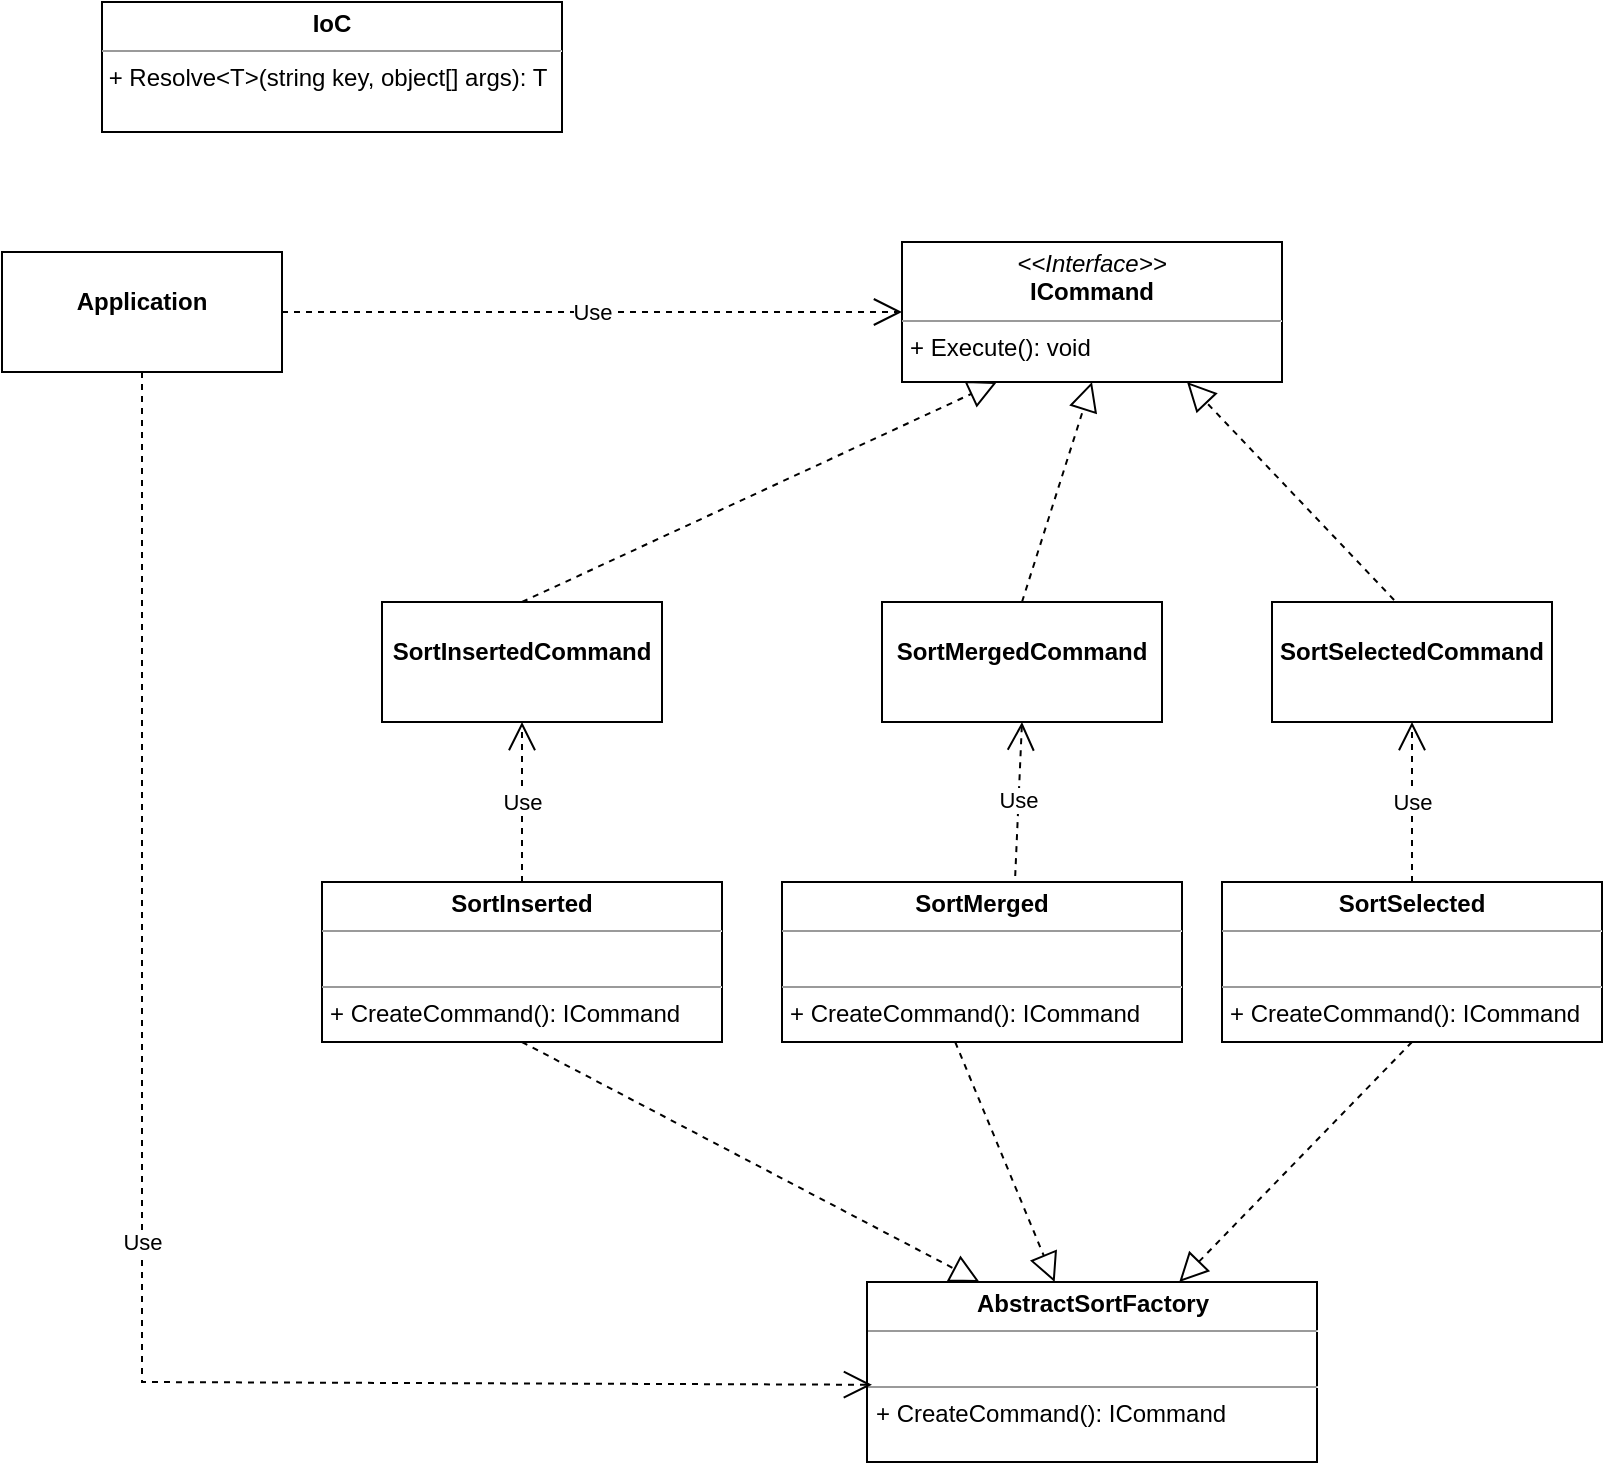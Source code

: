 <mxfile version="21.5.0" type="github" pages="2">
  <diagram id="C5RBs43oDa-KdzZeNtuy" name="Page-1">
    <mxGraphModel dx="1434" dy="908" grid="1" gridSize="10" guides="1" tooltips="1" connect="1" arrows="1" fold="1" page="1" pageScale="1" pageWidth="827" pageHeight="1169" math="0" shadow="0">
      <root>
        <mxCell id="WIyWlLk6GJQsqaUBKTNV-0" />
        <mxCell id="WIyWlLk6GJQsqaUBKTNV-1" parent="WIyWlLk6GJQsqaUBKTNV-0" />
        <mxCell id="_O13XTmmpQAEjjd1Edn_-1" value="&lt;p style=&quot;margin:0px;margin-top:4px;text-align:center;&quot;&gt;&lt;i&gt;&amp;lt;&amp;lt;Interface&amp;gt;&amp;gt;&lt;/i&gt;&lt;br&gt;&lt;b&gt;ICommand&lt;/b&gt;&lt;/p&gt;&lt;hr size=&quot;1&quot;&gt;&lt;p style=&quot;margin:0px;margin-left:4px;&quot;&gt;&lt;span style=&quot;background-color: initial;&quot;&gt;+ Execute(): void&amp;nbsp;&lt;/span&gt;&lt;br&gt;&lt;/p&gt;" style="verticalAlign=top;align=left;overflow=fill;fontSize=12;fontFamily=Helvetica;html=1;whiteSpace=wrap;" vertex="1" parent="WIyWlLk6GJQsqaUBKTNV-1">
          <mxGeometry x="460" y="160" width="190" height="70" as="geometry" />
        </mxCell>
        <mxCell id="_O13XTmmpQAEjjd1Edn_-2" value="&lt;p style=&quot;margin:0px;margin-top:4px;text-align:center;&quot;&gt;&lt;br&gt;&lt;b&gt;SortInsertedCommand&lt;/b&gt;&lt;/p&gt;" style="verticalAlign=top;align=left;overflow=fill;fontSize=12;fontFamily=Helvetica;html=1;whiteSpace=wrap;" vertex="1" parent="WIyWlLk6GJQsqaUBKTNV-1">
          <mxGeometry x="200" y="340" width="140" height="60" as="geometry" />
        </mxCell>
        <mxCell id="_O13XTmmpQAEjjd1Edn_-3" value="&lt;p style=&quot;margin:0px;margin-top:4px;text-align:center;&quot;&gt;&lt;br&gt;&lt;b&gt;SortMergedCommand&lt;/b&gt;&lt;/p&gt;" style="verticalAlign=top;align=left;overflow=fill;fontSize=12;fontFamily=Helvetica;html=1;whiteSpace=wrap;" vertex="1" parent="WIyWlLk6GJQsqaUBKTNV-1">
          <mxGeometry x="450" y="340" width="140" height="60" as="geometry" />
        </mxCell>
        <mxCell id="_O13XTmmpQAEjjd1Edn_-4" value="&lt;p style=&quot;margin:0px;margin-top:4px;text-align:center;&quot;&gt;&lt;br&gt;&lt;b&gt;SortSelectedCommand&lt;/b&gt;&lt;/p&gt;" style="verticalAlign=top;align=left;overflow=fill;fontSize=12;fontFamily=Helvetica;html=1;whiteSpace=wrap;" vertex="1" parent="WIyWlLk6GJQsqaUBKTNV-1">
          <mxGeometry x="645" y="340" width="140" height="60" as="geometry" />
        </mxCell>
        <mxCell id="_O13XTmmpQAEjjd1Edn_-5" value="" style="endArrow=block;dashed=1;endFill=0;endSize=12;html=1;rounded=0;entryX=0.25;entryY=1;entryDx=0;entryDy=0;exitX=0.5;exitY=0;exitDx=0;exitDy=0;" edge="1" parent="WIyWlLk6GJQsqaUBKTNV-1" source="_O13XTmmpQAEjjd1Edn_-2" target="_O13XTmmpQAEjjd1Edn_-1">
          <mxGeometry width="160" relative="1" as="geometry">
            <mxPoint x="320" y="470" as="sourcePoint" />
            <mxPoint x="480" y="470" as="targetPoint" />
          </mxGeometry>
        </mxCell>
        <mxCell id="_O13XTmmpQAEjjd1Edn_-6" value="" style="endArrow=block;dashed=1;endFill=0;endSize=12;html=1;rounded=0;exitX=0.5;exitY=0;exitDx=0;exitDy=0;exitPerimeter=0;entryX=0.5;entryY=1;entryDx=0;entryDy=0;" edge="1" parent="WIyWlLk6GJQsqaUBKTNV-1" source="_O13XTmmpQAEjjd1Edn_-3" target="_O13XTmmpQAEjjd1Edn_-1">
          <mxGeometry width="160" relative="1" as="geometry">
            <mxPoint x="580" y="270" as="sourcePoint" />
            <mxPoint x="570" y="140" as="targetPoint" />
          </mxGeometry>
        </mxCell>
        <mxCell id="_O13XTmmpQAEjjd1Edn_-7" value="" style="endArrow=block;dashed=1;endFill=0;endSize=12;html=1;rounded=0;entryX=0.75;entryY=1;entryDx=0;entryDy=0;exitX=0.436;exitY=-0.017;exitDx=0;exitDy=0;exitPerimeter=0;" edge="1" parent="WIyWlLk6GJQsqaUBKTNV-1" source="_O13XTmmpQAEjjd1Edn_-4" target="_O13XTmmpQAEjjd1Edn_-1">
          <mxGeometry width="160" relative="1" as="geometry">
            <mxPoint x="460" y="220" as="sourcePoint" />
            <mxPoint x="595" y="160" as="targetPoint" />
          </mxGeometry>
        </mxCell>
        <object label="&lt;p style=&quot;margin:0px;margin-top:4px;text-align:center;&quot;&gt;&lt;b&gt;IoC&lt;/b&gt;&lt;/p&gt;&lt;hr size=&quot;1&quot;&gt;&lt;p style=&quot;margin:0px;margin-left:4px;&quot;&gt;&lt;/p&gt;&amp;nbsp;+ Resolve&amp;lt;T&amp;gt;(string key, object[] args): T" ew="df" id="_O13XTmmpQAEjjd1Edn_-11">
          <mxCell style="verticalAlign=top;align=left;overflow=fill;fontSize=12;fontFamily=Helvetica;html=1;whiteSpace=wrap;" vertex="1" parent="WIyWlLk6GJQsqaUBKTNV-1">
            <mxGeometry x="60" y="40" width="230" height="65" as="geometry" />
          </mxCell>
        </object>
        <mxCell id="_O13XTmmpQAEjjd1Edn_-13" value="Use" style="endArrow=open;endSize=12;dashed=1;html=1;rounded=0;entryX=0;entryY=0.5;entryDx=0;entryDy=0;" edge="1" parent="WIyWlLk6GJQsqaUBKTNV-1" source="_O13XTmmpQAEjjd1Edn_-33" target="_O13XTmmpQAEjjd1Edn_-1">
          <mxGeometry width="160" relative="1" as="geometry">
            <mxPoint x="255" y="230" as="sourcePoint" />
            <mxPoint x="400" y="230" as="targetPoint" />
          </mxGeometry>
        </mxCell>
        <mxCell id="_O13XTmmpQAEjjd1Edn_-20" value="&lt;p style=&quot;margin:0px;margin-top:4px;text-align:center;&quot;&gt;&lt;b style=&quot;border-color: var(--border-color);&quot;&gt;AbstractSortFactory&lt;/b&gt;&lt;br&gt;&lt;/p&gt;&lt;hr size=&quot;1&quot;&gt;&lt;p style=&quot;margin:0px;margin-left:4px;&quot;&gt;&lt;br&gt;&lt;/p&gt;&lt;hr size=&quot;1&quot;&gt;&lt;p style=&quot;margin:0px;margin-left:4px;&quot;&gt;&lt;span style=&quot;border-color: var(--border-color); text-align: center;&quot;&gt;+ CreateCommand():&amp;nbsp;&lt;span style=&quot;border-color: var(--border-color);&quot;&gt;ICommand&lt;/span&gt;&lt;/span&gt;&lt;br&gt;&lt;/p&gt;" style="verticalAlign=top;align=left;overflow=fill;fontSize=12;fontFamily=Helvetica;html=1;whiteSpace=wrap;" vertex="1" parent="WIyWlLk6GJQsqaUBKTNV-1">
          <mxGeometry x="442.5" y="680" width="225" height="90" as="geometry" />
        </mxCell>
        <mxCell id="_O13XTmmpQAEjjd1Edn_-22" value="&lt;p style=&quot;margin:0px;margin-top:4px;text-align:center;&quot;&gt;&lt;b style=&quot;border-color: var(--border-color);&quot;&gt;SortInserted&lt;/b&gt;&lt;br&gt;&lt;/p&gt;&lt;hr size=&quot;1&quot;&gt;&lt;p style=&quot;margin:0px;margin-left:4px;&quot;&gt;&lt;br&gt;&lt;/p&gt;&lt;hr size=&quot;1&quot;&gt;&lt;p style=&quot;margin:0px;margin-left:4px;&quot;&gt;+ CreateCommand():&amp;nbsp;&lt;span style=&quot;border-color: var(--border-color); text-align: center;&quot;&gt;ICommand&lt;/span&gt;&lt;br&gt;&lt;/p&gt;" style="verticalAlign=top;align=left;overflow=fill;fontSize=12;fontFamily=Helvetica;html=1;whiteSpace=wrap;" vertex="1" parent="WIyWlLk6GJQsqaUBKTNV-1">
          <mxGeometry x="170" y="480" width="200" height="80" as="geometry" />
        </mxCell>
        <mxCell id="_O13XTmmpQAEjjd1Edn_-23" value="&lt;p style=&quot;margin:0px;margin-top:4px;text-align:center;&quot;&gt;&lt;b style=&quot;border-color: var(--border-color);&quot;&gt;SortMerged&lt;/b&gt;&lt;br&gt;&lt;/p&gt;&lt;hr size=&quot;1&quot;&gt;&lt;p style=&quot;margin:0px;margin-left:4px;&quot;&gt;&lt;br&gt;&lt;/p&gt;&lt;hr size=&quot;1&quot;&gt;&lt;p style=&quot;margin:0px;margin-left:4px;&quot;&gt;+ CreateCommand():&amp;nbsp;&lt;span style=&quot;border-color: var(--border-color); text-align: center;&quot;&gt;ICommand&lt;/span&gt;&lt;br&gt;&lt;/p&gt;" style="verticalAlign=top;align=left;overflow=fill;fontSize=12;fontFamily=Helvetica;html=1;whiteSpace=wrap;" vertex="1" parent="WIyWlLk6GJQsqaUBKTNV-1">
          <mxGeometry x="400" y="480" width="200" height="80" as="geometry" />
        </mxCell>
        <mxCell id="_O13XTmmpQAEjjd1Edn_-24" value="&lt;p style=&quot;margin:0px;margin-top:4px;text-align:center;&quot;&gt;&lt;b style=&quot;border-color: var(--border-color);&quot;&gt;SortSelected&lt;/b&gt;&lt;br&gt;&lt;/p&gt;&lt;hr size=&quot;1&quot;&gt;&lt;p style=&quot;margin:0px;margin-left:4px;&quot;&gt;&lt;br&gt;&lt;/p&gt;&lt;hr size=&quot;1&quot;&gt;&lt;p style=&quot;margin:0px;margin-left:4px;&quot;&gt;+ CreateCommand():&amp;nbsp;&lt;span style=&quot;border-color: var(--border-color); text-align: center;&quot;&gt;ICommand&lt;/span&gt;&lt;br&gt;&lt;/p&gt;" style="verticalAlign=top;align=left;overflow=fill;fontSize=12;fontFamily=Helvetica;html=1;whiteSpace=wrap;" vertex="1" parent="WIyWlLk6GJQsqaUBKTNV-1">
          <mxGeometry x="620" y="480" width="190" height="80" as="geometry" />
        </mxCell>
        <mxCell id="_O13XTmmpQAEjjd1Edn_-25" value="" style="endArrow=block;dashed=1;endFill=0;endSize=12;html=1;rounded=0;exitX=0.5;exitY=1;exitDx=0;exitDy=0;" edge="1" parent="WIyWlLk6GJQsqaUBKTNV-1" source="_O13XTmmpQAEjjd1Edn_-24" target="_O13XTmmpQAEjjd1Edn_-20">
          <mxGeometry width="160" relative="1" as="geometry">
            <mxPoint x="450" y="870" as="sourcePoint" />
            <mxPoint x="500" y="790" as="targetPoint" />
          </mxGeometry>
        </mxCell>
        <mxCell id="_O13XTmmpQAEjjd1Edn_-26" value="" style="endArrow=block;dashed=1;endFill=0;endSize=12;html=1;rounded=0;exitX=0.433;exitY=1;exitDx=0;exitDy=0;exitPerimeter=0;" edge="1" parent="WIyWlLk6GJQsqaUBKTNV-1" source="_O13XTmmpQAEjjd1Edn_-23" target="_O13XTmmpQAEjjd1Edn_-20">
          <mxGeometry width="160" relative="1" as="geometry">
            <mxPoint x="280" y="850" as="sourcePoint" />
            <mxPoint x="440" y="850" as="targetPoint" />
          </mxGeometry>
        </mxCell>
        <mxCell id="_O13XTmmpQAEjjd1Edn_-27" value="" style="endArrow=block;dashed=1;endFill=0;endSize=12;html=1;rounded=0;exitX=0.5;exitY=1;exitDx=0;exitDy=0;entryX=0.25;entryY=0;entryDx=0;entryDy=0;" edge="1" parent="WIyWlLk6GJQsqaUBKTNV-1" source="_O13XTmmpQAEjjd1Edn_-22" target="_O13XTmmpQAEjjd1Edn_-20">
          <mxGeometry width="160" relative="1" as="geometry">
            <mxPoint x="90" y="860" as="sourcePoint" />
            <mxPoint x="250" y="860" as="targetPoint" />
          </mxGeometry>
        </mxCell>
        <mxCell id="_O13XTmmpQAEjjd1Edn_-30" value="Use" style="endArrow=open;endSize=12;dashed=1;html=1;rounded=0;entryX=0.5;entryY=1;entryDx=0;entryDy=0;exitX=0.5;exitY=0;exitDx=0;exitDy=0;" edge="1" parent="WIyWlLk6GJQsqaUBKTNV-1" source="_O13XTmmpQAEjjd1Edn_-22" target="_O13XTmmpQAEjjd1Edn_-2">
          <mxGeometry width="160" relative="1" as="geometry">
            <mxPoint x="330" y="570" as="sourcePoint" />
            <mxPoint x="490" y="570" as="targetPoint" />
          </mxGeometry>
        </mxCell>
        <mxCell id="_O13XTmmpQAEjjd1Edn_-31" value="Use" style="endArrow=open;endSize=12;dashed=1;html=1;rounded=0;entryX=0.5;entryY=1;entryDx=0;entryDy=0;exitX=0.583;exitY=-0.037;exitDx=0;exitDy=0;exitPerimeter=0;" edge="1" parent="WIyWlLk6GJQsqaUBKTNV-1" source="_O13XTmmpQAEjjd1Edn_-23" target="_O13XTmmpQAEjjd1Edn_-3">
          <mxGeometry width="160" relative="1" as="geometry">
            <mxPoint x="330" y="570" as="sourcePoint" />
            <mxPoint x="490" y="570" as="targetPoint" />
          </mxGeometry>
        </mxCell>
        <mxCell id="_O13XTmmpQAEjjd1Edn_-32" value="Use" style="endArrow=open;endSize=12;dashed=1;html=1;rounded=0;entryX=0.5;entryY=1;entryDx=0;entryDy=0;exitX=0.5;exitY=0;exitDx=0;exitDy=0;" edge="1" parent="WIyWlLk6GJQsqaUBKTNV-1" source="_O13XTmmpQAEjjd1Edn_-24" target="_O13XTmmpQAEjjd1Edn_-4">
          <mxGeometry width="160" relative="1" as="geometry">
            <mxPoint x="330" y="570" as="sourcePoint" />
            <mxPoint x="490" y="570" as="targetPoint" />
          </mxGeometry>
        </mxCell>
        <mxCell id="_O13XTmmpQAEjjd1Edn_-33" value="&lt;p style=&quot;margin:0px;margin-top:4px;text-align:center;&quot;&gt;&lt;br&gt;&lt;b&gt;Application&lt;/b&gt;&lt;/p&gt;" style="verticalAlign=top;align=left;overflow=fill;fontSize=12;fontFamily=Helvetica;html=1;whiteSpace=wrap;" vertex="1" parent="WIyWlLk6GJQsqaUBKTNV-1">
          <mxGeometry x="10" y="165" width="140" height="60" as="geometry" />
        </mxCell>
        <mxCell id="_O13XTmmpQAEjjd1Edn_-34" value="Use" style="endArrow=open;endSize=12;dashed=1;html=1;rounded=0;entryX=0.011;entryY=0.571;entryDx=0;entryDy=0;entryPerimeter=0;exitX=0.5;exitY=1;exitDx=0;exitDy=0;" edge="1" parent="WIyWlLk6GJQsqaUBKTNV-1" source="_O13XTmmpQAEjjd1Edn_-33" target="_O13XTmmpQAEjjd1Edn_-20">
          <mxGeometry width="160" relative="1" as="geometry">
            <mxPoint x="260" y="790" as="sourcePoint" />
            <mxPoint x="420" y="790" as="targetPoint" />
            <Array as="points">
              <mxPoint x="80" y="730" />
            </Array>
          </mxGeometry>
        </mxCell>
      </root>
    </mxGraphModel>
  </diagram>
  <diagram name="Копия Page-1" id="2J_Evy3QPu0zTtRoiJBw">
    <mxGraphModel dx="1434" dy="908" grid="1" gridSize="10" guides="1" tooltips="1" connect="1" arrows="1" fold="1" page="1" pageScale="1" pageWidth="827" pageHeight="1169" math="0" shadow="0">
      <root>
        <mxCell id="cjBT3rUuxeIWuU0J4Wrc-0" />
        <mxCell id="cjBT3rUuxeIWuU0J4Wrc-1" parent="cjBT3rUuxeIWuU0J4Wrc-0" />
        <mxCell id="cjBT3rUuxeIWuU0J4Wrc-2" value="&lt;p style=&quot;margin:0px;margin-top:4px;text-align:center;&quot;&gt;&lt;i&gt;&amp;lt;&amp;lt;Interface&amp;gt;&amp;gt;&lt;/i&gt;&lt;br&gt;&lt;b&gt;ICommand&lt;/b&gt;&lt;/p&gt;&lt;hr size=&quot;1&quot;&gt;&lt;p style=&quot;margin:0px;margin-left:4px;&quot;&gt;&lt;br&gt;&lt;/p&gt;&lt;p style=&quot;margin:0px;margin-left:4px;&quot;&gt;+ Execute(): void&amp;nbsp;&lt;br&gt;&lt;/p&gt;" style="verticalAlign=top;align=left;overflow=fill;fontSize=12;fontFamily=Helvetica;html=1;whiteSpace=wrap;" vertex="1" parent="cjBT3rUuxeIWuU0J4Wrc-1">
          <mxGeometry x="500" y="180" width="190" height="100" as="geometry" />
        </mxCell>
        <mxCell id="cjBT3rUuxeIWuU0J4Wrc-3" value="&lt;p style=&quot;margin:0px;margin-top:4px;text-align:center;&quot;&gt;&lt;br&gt;&lt;b&gt;SortInsertedCommand&lt;/b&gt;&lt;/p&gt;" style="verticalAlign=top;align=left;overflow=fill;fontSize=12;fontFamily=Helvetica;html=1;whiteSpace=wrap;" vertex="1" parent="cjBT3rUuxeIWuU0J4Wrc-1">
          <mxGeometry x="390" y="340" width="140" height="60" as="geometry" />
        </mxCell>
        <mxCell id="cjBT3rUuxeIWuU0J4Wrc-4" value="&lt;p style=&quot;margin:0px;margin-top:4px;text-align:center;&quot;&gt;&lt;br&gt;&lt;b&gt;SortMergedCommand&lt;/b&gt;&lt;/p&gt;" style="verticalAlign=top;align=left;overflow=fill;fontSize=12;fontFamily=Helvetica;html=1;whiteSpace=wrap;" vertex="1" parent="cjBT3rUuxeIWuU0J4Wrc-1">
          <mxGeometry x="530" y="420" width="140" height="60" as="geometry" />
        </mxCell>
        <mxCell id="cjBT3rUuxeIWuU0J4Wrc-5" value="&lt;p style=&quot;margin:0px;margin-top:4px;text-align:center;&quot;&gt;&lt;br&gt;&lt;b&gt;SortSelectedCommand&lt;/b&gt;&lt;/p&gt;" style="verticalAlign=top;align=left;overflow=fill;fontSize=12;fontFamily=Helvetica;html=1;whiteSpace=wrap;" vertex="1" parent="cjBT3rUuxeIWuU0J4Wrc-1">
          <mxGeometry x="670" y="340" width="140" height="60" as="geometry" />
        </mxCell>
        <mxCell id="cjBT3rUuxeIWuU0J4Wrc-6" value="" style="endArrow=block;dashed=1;endFill=0;endSize=12;html=1;rounded=0;entryX=0.25;entryY=1;entryDx=0;entryDy=0;exitX=0.5;exitY=0;exitDx=0;exitDy=0;" edge="1" parent="cjBT3rUuxeIWuU0J4Wrc-1" source="cjBT3rUuxeIWuU0J4Wrc-3" target="cjBT3rUuxeIWuU0J4Wrc-2">
          <mxGeometry width="160" relative="1" as="geometry">
            <mxPoint x="320" y="470" as="sourcePoint" />
            <mxPoint x="480" y="470" as="targetPoint" />
          </mxGeometry>
        </mxCell>
        <mxCell id="cjBT3rUuxeIWuU0J4Wrc-7" value="" style="endArrow=block;dashed=1;endFill=0;endSize=12;html=1;rounded=0;exitX=0.5;exitY=0;exitDx=0;exitDy=0;exitPerimeter=0;entryX=0.5;entryY=1;entryDx=0;entryDy=0;" edge="1" parent="cjBT3rUuxeIWuU0J4Wrc-1" source="cjBT3rUuxeIWuU0J4Wrc-4" target="cjBT3rUuxeIWuU0J4Wrc-2">
          <mxGeometry width="160" relative="1" as="geometry">
            <mxPoint x="580" y="270" as="sourcePoint" />
            <mxPoint x="570" y="140" as="targetPoint" />
          </mxGeometry>
        </mxCell>
        <mxCell id="cjBT3rUuxeIWuU0J4Wrc-8" value="" style="endArrow=block;dashed=1;endFill=0;endSize=12;html=1;rounded=0;entryX=0.75;entryY=1;entryDx=0;entryDy=0;exitX=0.436;exitY=-0.017;exitDx=0;exitDy=0;exitPerimeter=0;" edge="1" parent="cjBT3rUuxeIWuU0J4Wrc-1" source="cjBT3rUuxeIWuU0J4Wrc-5" target="cjBT3rUuxeIWuU0J4Wrc-2">
          <mxGeometry width="160" relative="1" as="geometry">
            <mxPoint x="460" y="220" as="sourcePoint" />
            <mxPoint x="595" y="160" as="targetPoint" />
          </mxGeometry>
        </mxCell>
        <object label="&lt;p style=&quot;margin:0px;margin-top:4px;text-align:center;&quot;&gt;&lt;b&gt;IoC&lt;/b&gt;&lt;/p&gt;&lt;hr size=&quot;1&quot;&gt;&lt;p style=&quot;margin:0px;margin-left:4px;&quot;&gt;&lt;/p&gt;&amp;nbsp;+ Resolve&amp;lt;T&amp;gt;(string key, object[] args): T" ew="df" id="cjBT3rUuxeIWuU0J4Wrc-9">
          <mxCell style="verticalAlign=top;align=left;overflow=fill;fontSize=12;fontFamily=Helvetica;html=1;whiteSpace=wrap;" vertex="1" parent="cjBT3rUuxeIWuU0J4Wrc-1">
            <mxGeometry x="60" y="40" width="230" height="65" as="geometry" />
          </mxCell>
        </object>
        <mxCell id="cjBT3rUuxeIWuU0J4Wrc-10" value="Use" style="endArrow=open;endSize=12;dashed=1;html=1;rounded=0;entryX=0;entryY=0.5;entryDx=0;entryDy=0;exitX=1;exitY=0.5;exitDx=0;exitDy=0;" edge="1" parent="cjBT3rUuxeIWuU0J4Wrc-1" source="cjBT3rUuxeIWuU0J4Wrc-12" target="cjBT3rUuxeIWuU0J4Wrc-2">
          <mxGeometry width="160" relative="1" as="geometry">
            <mxPoint x="240" y="230" as="sourcePoint" />
            <mxPoint x="400" y="230" as="targetPoint" />
          </mxGeometry>
        </mxCell>
        <mxCell id="cjBT3rUuxeIWuU0J4Wrc-11" value="Use" style="endArrow=open;endSize=12;dashed=1;html=1;rounded=0;exitX=0.5;exitY=1;exitDx=0;exitDy=0;entryX=0.5;entryY=0;entryDx=0;entryDy=0;" edge="1" parent="cjBT3rUuxeIWuU0J4Wrc-1" source="cjBT3rUuxeIWuU0J4Wrc-9" target="cjBT3rUuxeIWuU0J4Wrc-12">
          <mxGeometry width="160" relative="1" as="geometry">
            <mxPoint x="120" y="670" as="sourcePoint" />
            <mxPoint x="280" y="670" as="targetPoint" />
          </mxGeometry>
        </mxCell>
        <mxCell id="cjBT3rUuxeIWuU0J4Wrc-12" value="&lt;p style=&quot;margin:0px;margin-top:4px;text-align:center;&quot;&gt;&lt;b style=&quot;border-color: var(--border-color);&quot;&gt;SortFactory&lt;/b&gt;&lt;br&gt;&lt;/p&gt;&lt;hr size=&quot;1&quot;&gt;&lt;p style=&quot;margin:0px;margin-left:4px;&quot;&gt;&lt;br&gt;&lt;/p&gt;&lt;hr size=&quot;1&quot;&gt;&lt;p style=&quot;margin:0px;margin-left:4px;&quot;&gt;&lt;span style=&quot;border-color: var(--border-color); text-align: center;&quot;&gt;+ Execute(): void&lt;/span&gt;&lt;br&gt;&lt;/p&gt;" style="verticalAlign=top;align=left;overflow=fill;fontSize=12;fontFamily=Helvetica;html=1;whiteSpace=wrap;" vertex="1" parent="cjBT3rUuxeIWuU0J4Wrc-1">
          <mxGeometry x="95" y="185" width="160" height="90" as="geometry" />
        </mxCell>
        <mxCell id="cjBT3rUuxeIWuU0J4Wrc-13" value="&lt;p style=&quot;margin:0px;margin-top:4px;text-align:center;&quot;&gt;&lt;b style=&quot;border-color: var(--border-color);&quot;&gt;AbstractSortFactory&lt;/b&gt;&lt;br&gt;&lt;/p&gt;&lt;hr size=&quot;1&quot;&gt;&lt;p style=&quot;margin:0px;margin-left:4px;&quot;&gt;&lt;br&gt;&lt;/p&gt;&lt;hr size=&quot;1&quot;&gt;&lt;p style=&quot;margin:0px;margin-left:4px;&quot;&gt;&lt;span style=&quot;border-color: var(--border-color); text-align: center;&quot;&gt;- ReadArray(): int[]&lt;br&gt;- WriteArray(int[]): void&lt;br&gt;- Sort(): void&lt;br&gt;+ Create():&amp;nbsp;&lt;span style=&quot;border-color: var(--border-color);&quot;&gt;AbstractSortFactory&lt;/span&gt;&lt;br&gt;+ Execute(): void&lt;/span&gt;&lt;br&gt;&lt;/p&gt;" style="verticalAlign=top;align=left;overflow=fill;fontSize=12;fontFamily=Helvetica;html=1;whiteSpace=wrap;" vertex="1" parent="cjBT3rUuxeIWuU0J4Wrc-1">
          <mxGeometry x="457.5" y="740" width="225" height="140" as="geometry" />
        </mxCell>
        <mxCell id="cjBT3rUuxeIWuU0J4Wrc-14" value="&lt;p style=&quot;margin:0px;margin-top:4px;text-align:center;&quot;&gt;&lt;b style=&quot;border-color: var(--border-color);&quot;&gt;SortInserted&lt;/b&gt;&lt;br&gt;&lt;/p&gt;&lt;hr size=&quot;1&quot;&gt;&lt;p style=&quot;margin:0px;margin-left:4px;&quot;&gt;&lt;br&gt;&lt;/p&gt;&lt;hr size=&quot;1&quot;&gt;&lt;p style=&quot;margin:0px;margin-left:4px;&quot;&gt;&lt;span style=&quot;border-color: var(--border-color); text-align: center;&quot;&gt;- Sort(): void&lt;/span&gt;&lt;br&gt;&lt;/p&gt;" style="verticalAlign=top;align=left;overflow=fill;fontSize=12;fontFamily=Helvetica;html=1;whiteSpace=wrap;" vertex="1" parent="cjBT3rUuxeIWuU0J4Wrc-1">
          <mxGeometry x="400" y="505" width="120" height="80" as="geometry" />
        </mxCell>
        <mxCell id="cjBT3rUuxeIWuU0J4Wrc-15" value="&lt;p style=&quot;margin:0px;margin-top:4px;text-align:center;&quot;&gt;&lt;b style=&quot;border-color: var(--border-color);&quot;&gt;SortMerged&lt;/b&gt;&lt;br&gt;&lt;/p&gt;&lt;hr size=&quot;1&quot;&gt;&lt;p style=&quot;margin:0px;margin-left:4px;&quot;&gt;&lt;br&gt;&lt;/p&gt;&lt;hr size=&quot;1&quot;&gt;&lt;p style=&quot;margin:0px;margin-left:4px;&quot;&gt;&lt;span style=&quot;border-color: var(--border-color); text-align: center;&quot;&gt;- Sort(): void&lt;/span&gt;&lt;br&gt;&lt;/p&gt;" style="verticalAlign=top;align=left;overflow=fill;fontSize=12;fontFamily=Helvetica;html=1;whiteSpace=wrap;" vertex="1" parent="cjBT3rUuxeIWuU0J4Wrc-1">
          <mxGeometry x="530" y="560" width="120" height="80" as="geometry" />
        </mxCell>
        <mxCell id="cjBT3rUuxeIWuU0J4Wrc-16" value="&lt;p style=&quot;margin:0px;margin-top:4px;text-align:center;&quot;&gt;&lt;b style=&quot;border-color: var(--border-color);&quot;&gt;SortSelected&lt;/b&gt;&lt;br&gt;&lt;/p&gt;&lt;hr size=&quot;1&quot;&gt;&lt;p style=&quot;margin:0px;margin-left:4px;&quot;&gt;&lt;br&gt;&lt;/p&gt;&lt;hr size=&quot;1&quot;&gt;&lt;p style=&quot;margin:0px;margin-left:4px;&quot;&gt;&lt;span style=&quot;border-color: var(--border-color); text-align: center;&quot;&gt;- Sort(): void&lt;/span&gt;&lt;br&gt;&lt;/p&gt;" style="verticalAlign=top;align=left;overflow=fill;fontSize=12;fontFamily=Helvetica;html=1;whiteSpace=wrap;" vertex="1" parent="cjBT3rUuxeIWuU0J4Wrc-1">
          <mxGeometry x="680" y="530" width="120" height="80" as="geometry" />
        </mxCell>
        <mxCell id="cjBT3rUuxeIWuU0J4Wrc-17" value="" style="endArrow=block;dashed=1;endFill=0;endSize=12;html=1;rounded=0;exitX=0.5;exitY=1;exitDx=0;exitDy=0;" edge="1" parent="cjBT3rUuxeIWuU0J4Wrc-1" source="cjBT3rUuxeIWuU0J4Wrc-16" target="cjBT3rUuxeIWuU0J4Wrc-13">
          <mxGeometry width="160" relative="1" as="geometry">
            <mxPoint x="450" y="870" as="sourcePoint" />
            <mxPoint x="500" y="790" as="targetPoint" />
          </mxGeometry>
        </mxCell>
        <mxCell id="cjBT3rUuxeIWuU0J4Wrc-18" value="" style="endArrow=block;dashed=1;endFill=0;endSize=12;html=1;rounded=0;exitX=0.433;exitY=1;exitDx=0;exitDy=0;exitPerimeter=0;" edge="1" parent="cjBT3rUuxeIWuU0J4Wrc-1" source="cjBT3rUuxeIWuU0J4Wrc-15" target="cjBT3rUuxeIWuU0J4Wrc-13">
          <mxGeometry width="160" relative="1" as="geometry">
            <mxPoint x="280" y="850" as="sourcePoint" />
            <mxPoint x="440" y="850" as="targetPoint" />
          </mxGeometry>
        </mxCell>
        <mxCell id="cjBT3rUuxeIWuU0J4Wrc-19" value="" style="endArrow=block;dashed=1;endFill=0;endSize=12;html=1;rounded=0;exitX=0.5;exitY=1;exitDx=0;exitDy=0;entryX=0.25;entryY=0;entryDx=0;entryDy=0;" edge="1" parent="cjBT3rUuxeIWuU0J4Wrc-1" source="cjBT3rUuxeIWuU0J4Wrc-14" target="cjBT3rUuxeIWuU0J4Wrc-13">
          <mxGeometry width="160" relative="1" as="geometry">
            <mxPoint x="90" y="860" as="sourcePoint" />
            <mxPoint x="250" y="860" as="targetPoint" />
          </mxGeometry>
        </mxCell>
        <mxCell id="cjBT3rUuxeIWuU0J4Wrc-20" value="Use" style="endArrow=open;endSize=12;dashed=1;html=1;rounded=0;entryX=0.5;entryY=1;entryDx=0;entryDy=0;exitX=0.5;exitY=0;exitDx=0;exitDy=0;" edge="1" parent="cjBT3rUuxeIWuU0J4Wrc-1" source="cjBT3rUuxeIWuU0J4Wrc-14" target="cjBT3rUuxeIWuU0J4Wrc-3">
          <mxGeometry width="160" relative="1" as="geometry">
            <mxPoint x="330" y="570" as="sourcePoint" />
            <mxPoint x="490" y="570" as="targetPoint" />
          </mxGeometry>
        </mxCell>
        <mxCell id="cjBT3rUuxeIWuU0J4Wrc-21" value="Use" style="endArrow=open;endSize=12;dashed=1;html=1;rounded=0;entryX=0.5;entryY=1;entryDx=0;entryDy=0;exitX=0.583;exitY=-0.037;exitDx=0;exitDy=0;exitPerimeter=0;" edge="1" parent="cjBT3rUuxeIWuU0J4Wrc-1" source="cjBT3rUuxeIWuU0J4Wrc-15" target="cjBT3rUuxeIWuU0J4Wrc-4">
          <mxGeometry width="160" relative="1" as="geometry">
            <mxPoint x="330" y="570" as="sourcePoint" />
            <mxPoint x="490" y="570" as="targetPoint" />
          </mxGeometry>
        </mxCell>
        <mxCell id="cjBT3rUuxeIWuU0J4Wrc-22" value="Use" style="endArrow=open;endSize=12;dashed=1;html=1;rounded=0;entryX=0.5;entryY=1;entryDx=0;entryDy=0;exitX=0.5;exitY=0;exitDx=0;exitDy=0;" edge="1" parent="cjBT3rUuxeIWuU0J4Wrc-1" source="cjBT3rUuxeIWuU0J4Wrc-16" target="cjBT3rUuxeIWuU0J4Wrc-5">
          <mxGeometry width="160" relative="1" as="geometry">
            <mxPoint x="330" y="570" as="sourcePoint" />
            <mxPoint x="490" y="570" as="targetPoint" />
          </mxGeometry>
        </mxCell>
        <mxCell id="cjBT3rUuxeIWuU0J4Wrc-23" value="&lt;p style=&quot;margin:0px;margin-top:4px;text-align:center;&quot;&gt;&lt;br&gt;&lt;b&gt;Client&lt;/b&gt;&lt;/p&gt;" style="verticalAlign=top;align=left;overflow=fill;fontSize=12;fontFamily=Helvetica;html=1;whiteSpace=wrap;" vertex="1" parent="cjBT3rUuxeIWuU0J4Wrc-1">
          <mxGeometry x="115" y="790" width="140" height="60" as="geometry" />
        </mxCell>
        <mxCell id="cjBT3rUuxeIWuU0J4Wrc-24" value="Use" style="endArrow=open;endSize=12;dashed=1;html=1;rounded=0;entryX=0.011;entryY=0.571;entryDx=0;entryDy=0;entryPerimeter=0;exitX=1;exitY=0.5;exitDx=0;exitDy=0;" edge="1" parent="cjBT3rUuxeIWuU0J4Wrc-1" source="cjBT3rUuxeIWuU0J4Wrc-23" target="cjBT3rUuxeIWuU0J4Wrc-13">
          <mxGeometry width="160" relative="1" as="geometry">
            <mxPoint x="260" y="790" as="sourcePoint" />
            <mxPoint x="420" y="790" as="targetPoint" />
          </mxGeometry>
        </mxCell>
      </root>
    </mxGraphModel>
  </diagram>
</mxfile>

